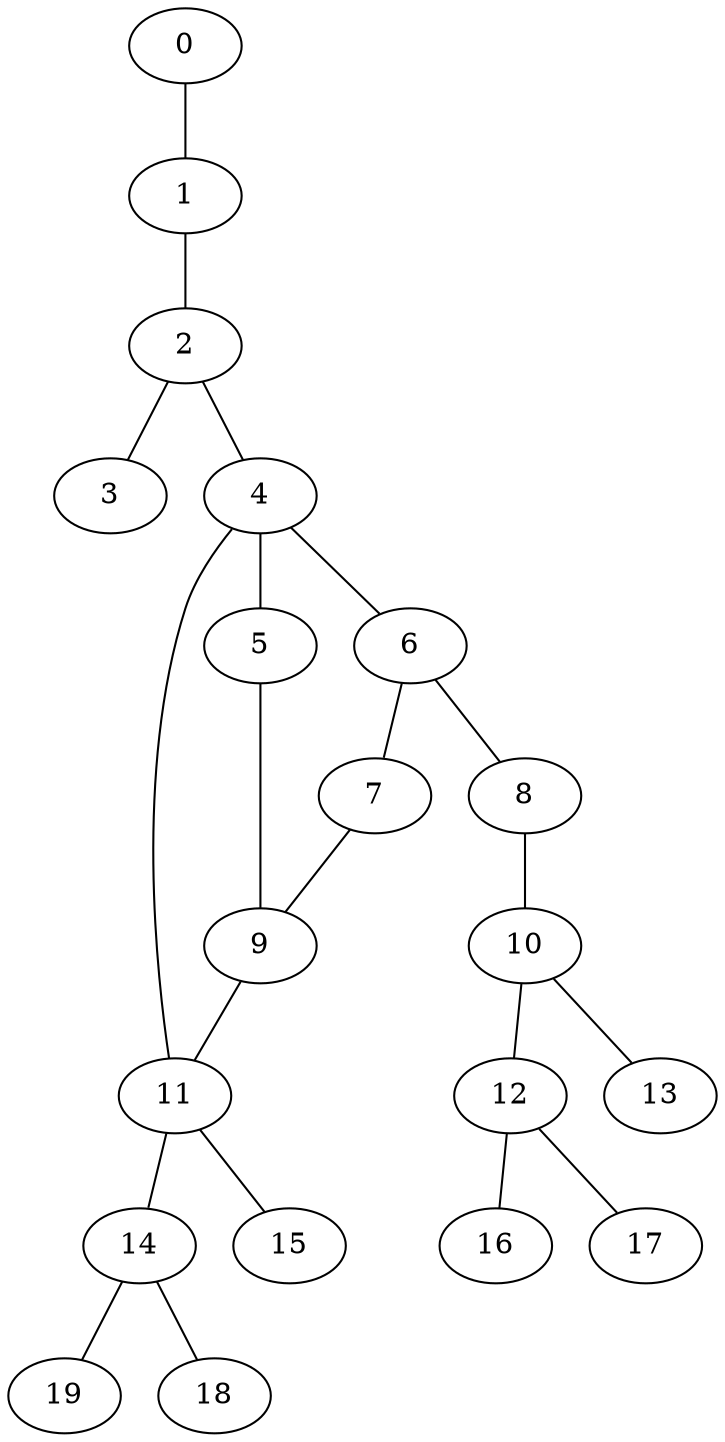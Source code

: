 
graph graphname {
    0 -- 1
1 -- 2
2 -- 3
2 -- 4
4 -- 5
4 -- 6
4 -- 11
5 -- 9
6 -- 8
6 -- 7
7 -- 9
8 -- 10
9 -- 11
10 -- 12
10 -- 13
11 -- 14
11 -- 15
12 -- 16
12 -- 17
14 -- 19
14 -- 18

}
